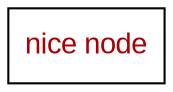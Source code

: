 

digraph {
  node1 [label = "nice node", shape = box, fontname = "Arial", fontcolor = "#AA0000"];
}